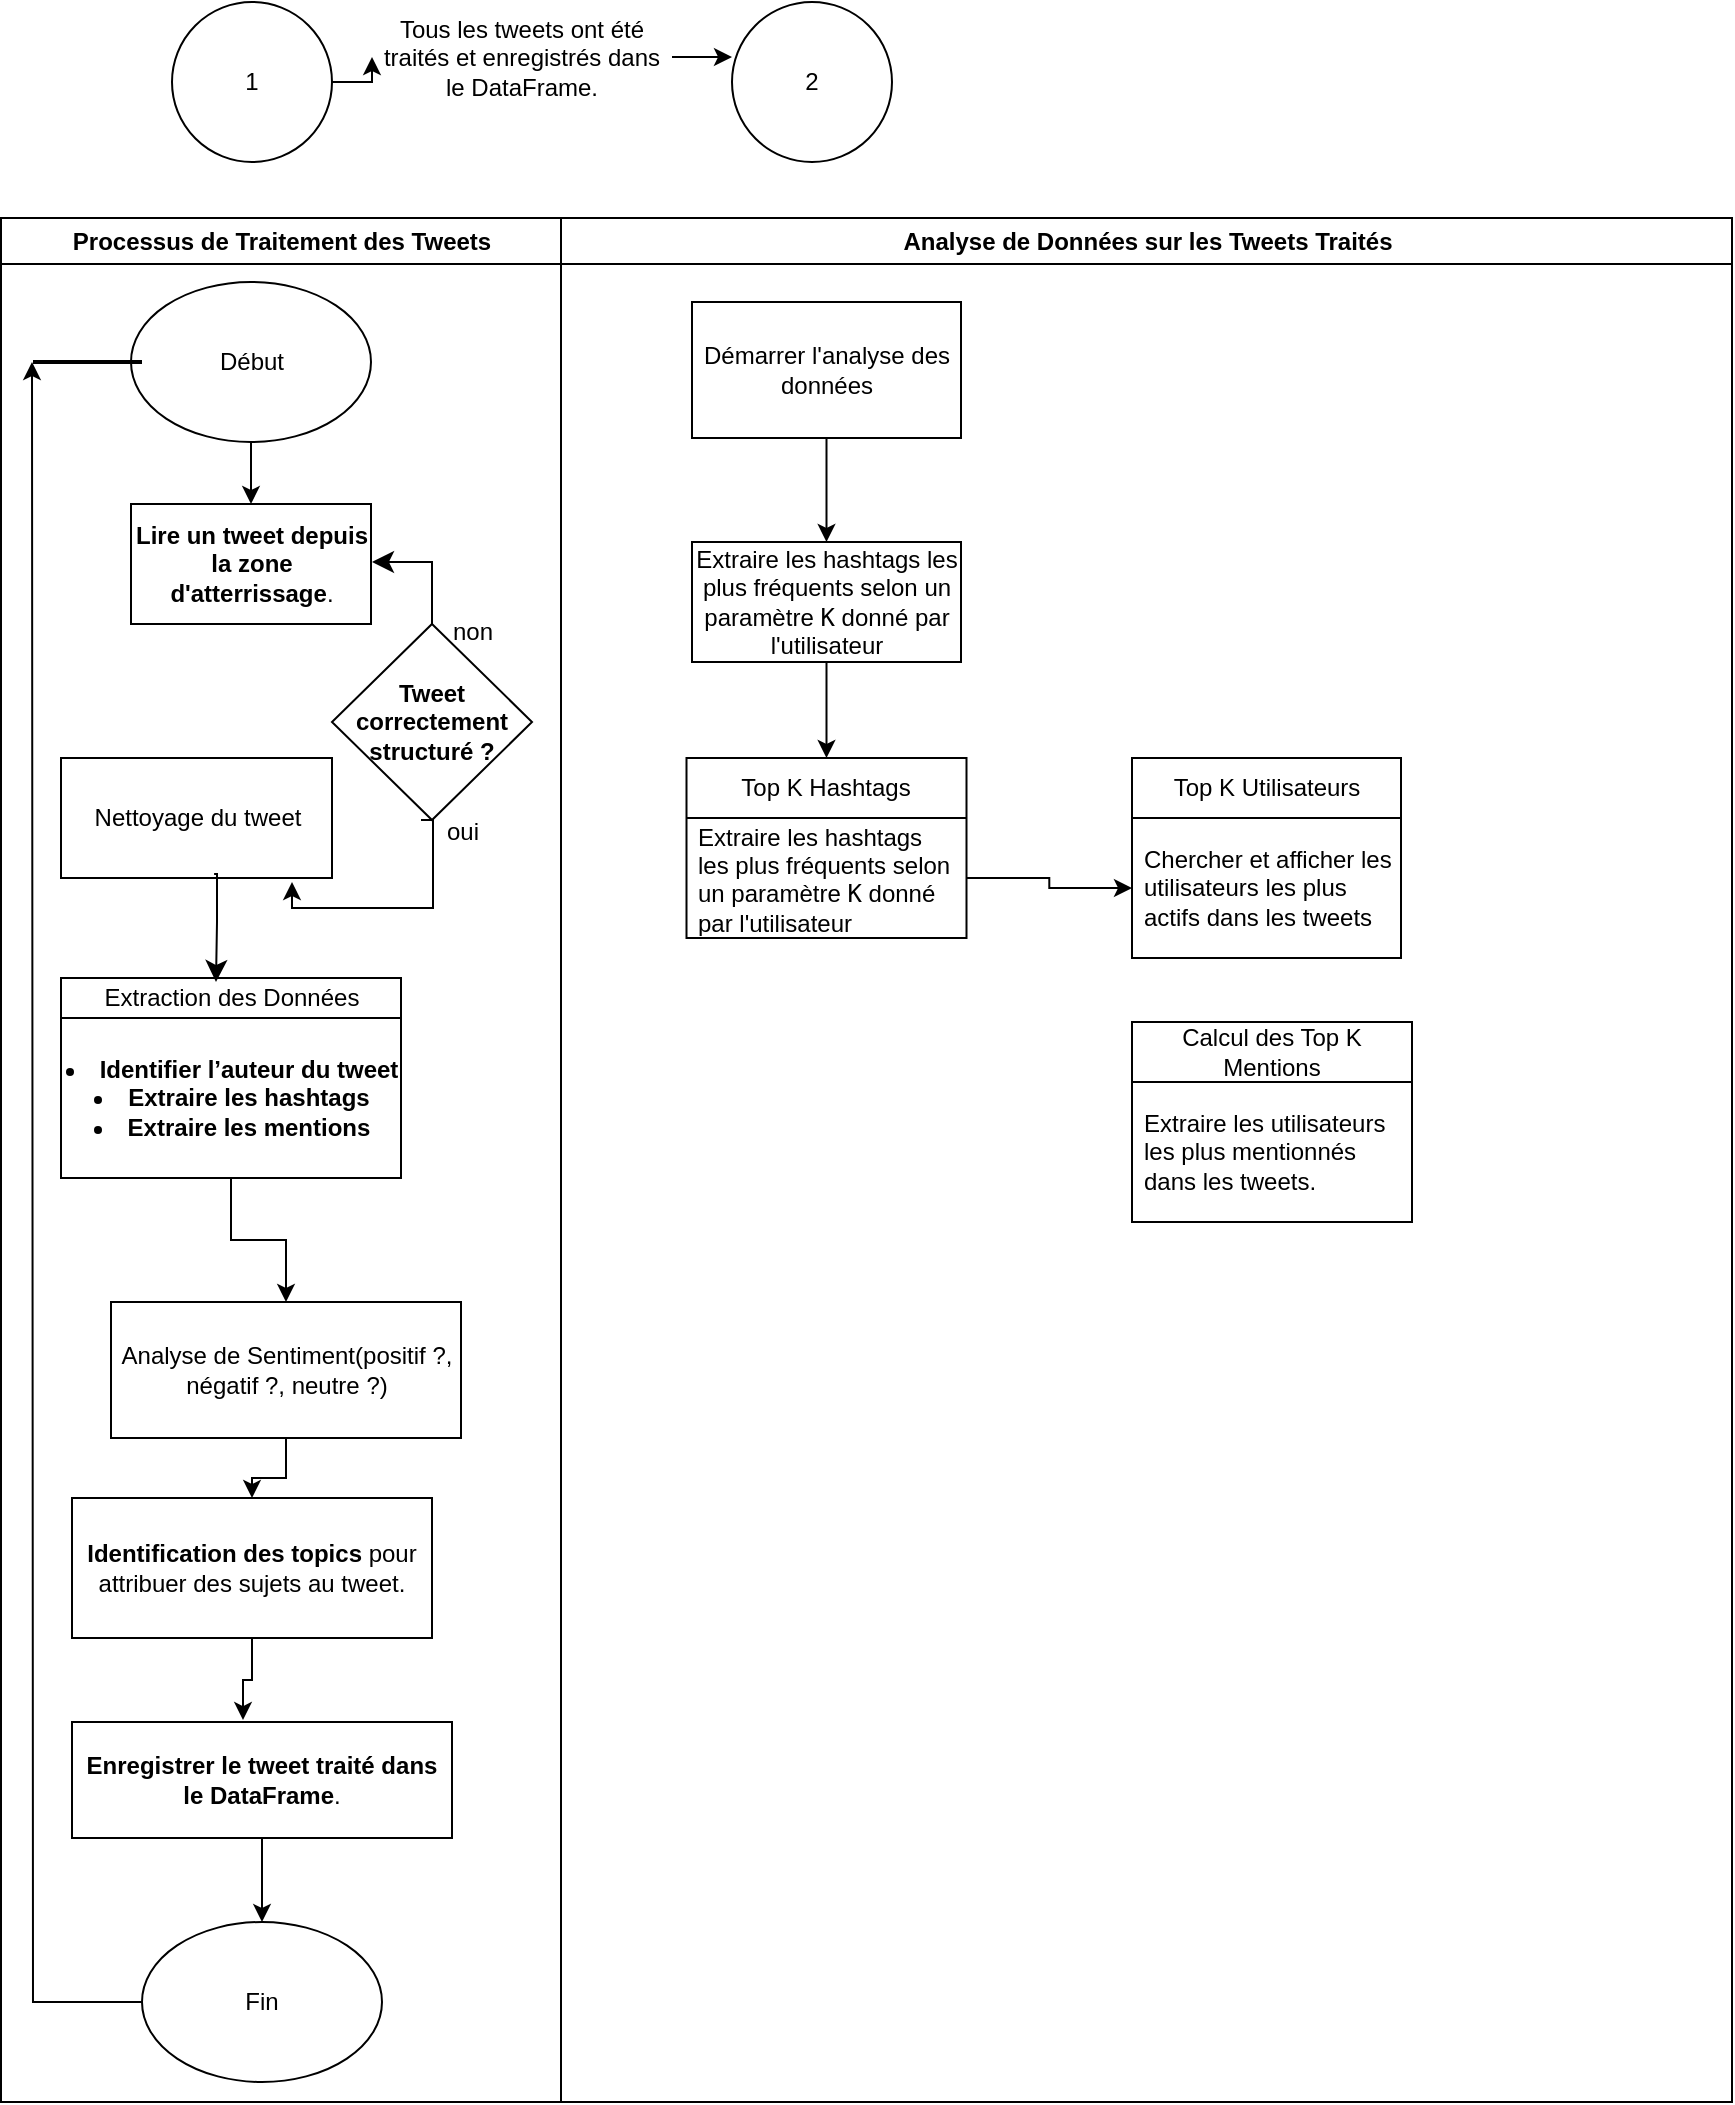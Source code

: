 <mxfile version="24.8.3">
  <diagram name="Page-1" id="e7e014a7-5840-1c2e-5031-d8a46d1fe8dd">
    <mxGraphModel dx="1195" dy="650" grid="1" gridSize="10" guides="1" tooltips="1" connect="1" arrows="1" fold="1" page="1" pageScale="1" pageWidth="1169" pageHeight="826" background="none" math="0" shadow="0">
      <root>
        <mxCell id="0" />
        <mxCell id="1" parent="0" />
        <mxCell id="2" value="Processus de Traitement des Tweets" style="swimlane;whiteSpace=wrap" parent="1" vertex="1">
          <mxGeometry x="164.5" y="128" width="280" height="942" as="geometry" />
        </mxCell>
        <mxCell id="obNz4sW9q6NuTTQlPOyx-42" style="edgeStyle=orthogonalEdgeStyle;rounded=0;orthogonalLoop=1;jettySize=auto;html=1;exitX=0;exitY=0.3;exitDx=0;exitDy=0;exitPerimeter=0;" edge="1" parent="2" source="obNz4sW9q6NuTTQlPOyx-46">
          <mxGeometry relative="1" as="geometry">
            <mxPoint x="215.5" y="322" as="sourcePoint" />
            <mxPoint x="145.5" y="332" as="targetPoint" />
            <Array as="points">
              <mxPoint x="216" y="345" />
              <mxPoint x="146" y="345" />
            </Array>
          </mxGeometry>
        </mxCell>
        <mxCell id="obNz4sW9q6NuTTQlPOyx-60" style="edgeStyle=orthogonalEdgeStyle;rounded=0;orthogonalLoop=1;jettySize=auto;html=1;exitX=0.5;exitY=1;exitDx=0;exitDy=0;entryX=0.5;entryY=0;entryDx=0;entryDy=0;" edge="1" parent="2" source="obNz4sW9q6NuTTQlPOyx-41" target="obNz4sW9q6NuTTQlPOyx-43">
          <mxGeometry relative="1" as="geometry" />
        </mxCell>
        <mxCell id="obNz4sW9q6NuTTQlPOyx-41" value="Début" style="ellipse;whiteSpace=wrap;html=1;" vertex="1" parent="2">
          <mxGeometry x="65" y="32" width="120" height="80" as="geometry" />
        </mxCell>
        <mxCell id="obNz4sW9q6NuTTQlPOyx-43" value="&lt;strong&gt;Lire un tweet depuis la zone d&#39;atterrissage&lt;/strong&gt;." style="rounded=0;whiteSpace=wrap;html=1;" vertex="1" parent="2">
          <mxGeometry x="65" y="143" width="120" height="60" as="geometry" />
        </mxCell>
        <mxCell id="obNz4sW9q6NuTTQlPOyx-44" value="&lt;strong&gt;Tweet correctement structuré ?&lt;/strong&gt;" style="rhombus;whiteSpace=wrap;html=1;" vertex="1" parent="2">
          <mxGeometry x="165.5" y="203" width="100" height="98" as="geometry" />
        </mxCell>
        <mxCell id="obNz4sW9q6NuTTQlPOyx-45" value="Nettoyage du tweet" style="rounded=0;whiteSpace=wrap;html=1;" vertex="1" parent="2">
          <mxGeometry x="30" y="270" width="135.5" height="60" as="geometry" />
        </mxCell>
        <mxCell id="obNz4sW9q6NuTTQlPOyx-46" value="oui" style="text;html=1;align=center;verticalAlign=middle;resizable=0;points=[];autosize=1;strokeColor=none;fillColor=none;" vertex="1" parent="2">
          <mxGeometry x="210" y="292" width="40" height="30" as="geometry" />
        </mxCell>
        <mxCell id="obNz4sW9q6NuTTQlPOyx-47" value="" style="edgeStyle=elbowEdgeStyle;elbow=vertical;endArrow=classic;html=1;curved=0;rounded=0;endSize=8;startSize=8;exitX=0.5;exitY=0;exitDx=0;exitDy=0;" edge="1" parent="2" source="obNz4sW9q6NuTTQlPOyx-44">
          <mxGeometry width="50" height="50" relative="1" as="geometry">
            <mxPoint x="215.5" y="212" as="sourcePoint" />
            <mxPoint x="185.5" y="172" as="targetPoint" />
            <Array as="points">
              <mxPoint x="226" y="172" />
            </Array>
          </mxGeometry>
        </mxCell>
        <mxCell id="obNz4sW9q6NuTTQlPOyx-48" value="non" style="text;html=1;align=center;verticalAlign=middle;resizable=0;points=[];autosize=1;strokeColor=none;fillColor=none;" vertex="1" parent="2">
          <mxGeometry x="215.5" y="192" width="40" height="30" as="geometry" />
        </mxCell>
        <mxCell id="obNz4sW9q6NuTTQlPOyx-50" value="Extraction des Données" style="rounded=0;whiteSpace=wrap;html=1;" vertex="1" parent="2">
          <mxGeometry x="30" y="380" width="170" height="20" as="geometry" />
        </mxCell>
        <mxCell id="obNz4sW9q6NuTTQlPOyx-52" value="" style="edgeStyle=segmentEdgeStyle;endArrow=classic;html=1;curved=0;rounded=0;endSize=8;startSize=8;exitX=0.565;exitY=0.967;exitDx=0;exitDy=0;exitPerimeter=0;" edge="1" parent="2" source="obNz4sW9q6NuTTQlPOyx-45">
          <mxGeometry width="50" height="50" relative="1" as="geometry">
            <mxPoint x="87.5" y="342" as="sourcePoint" />
            <mxPoint x="107.5" y="382" as="targetPoint" />
            <Array as="points">
              <mxPoint x="108" y="328" />
              <mxPoint x="108" y="352" />
            </Array>
          </mxGeometry>
        </mxCell>
        <mxCell id="obNz4sW9q6NuTTQlPOyx-59" style="edgeStyle=orthogonalEdgeStyle;rounded=0;orthogonalLoop=1;jettySize=auto;html=1;exitX=0.5;exitY=1;exitDx=0;exitDy=0;entryX=0.5;entryY=0;entryDx=0;entryDy=0;" edge="1" parent="2" source="obNz4sW9q6NuTTQlPOyx-55" target="obNz4sW9q6NuTTQlPOyx-56">
          <mxGeometry relative="1" as="geometry" />
        </mxCell>
        <mxCell id="obNz4sW9q6NuTTQlPOyx-55" value="&lt;li&gt;&lt;strong&gt;Identifier l’auteur du tweet&lt;/strong&gt;&lt;/li&gt;&lt;li&gt;&lt;strong&gt;Extraire les hashtags&lt;/strong&gt;&lt;/li&gt;&lt;li&gt;&lt;strong&gt;Extraire les mentions&lt;/strong&gt;&lt;/li&gt;" style="rounded=0;whiteSpace=wrap;html=1;" vertex="1" parent="2">
          <mxGeometry x="30" y="400" width="170" height="80" as="geometry" />
        </mxCell>
        <mxCell id="obNz4sW9q6NuTTQlPOyx-62" style="edgeStyle=orthogonalEdgeStyle;rounded=0;orthogonalLoop=1;jettySize=auto;html=1;entryX=0.5;entryY=0;entryDx=0;entryDy=0;" edge="1" parent="2" source="obNz4sW9q6NuTTQlPOyx-56" target="obNz4sW9q6NuTTQlPOyx-61">
          <mxGeometry relative="1" as="geometry" />
        </mxCell>
        <mxCell id="obNz4sW9q6NuTTQlPOyx-56" value="Analyse de Sentiment(positif ?, négatif ?, neutre ?)" style="rounded=0;whiteSpace=wrap;html=1;" vertex="1" parent="2">
          <mxGeometry x="55" y="542" width="175" height="68" as="geometry" />
        </mxCell>
        <mxCell id="obNz4sW9q6NuTTQlPOyx-61" value="&lt;strong&gt;Identification des topics&lt;/strong&gt; pour attribuer des sujets au tweet." style="rounded=0;whiteSpace=wrap;html=1;" vertex="1" parent="2">
          <mxGeometry x="35.5" y="640" width="180" height="70" as="geometry" />
        </mxCell>
        <mxCell id="obNz4sW9q6NuTTQlPOyx-76" style="edgeStyle=orthogonalEdgeStyle;rounded=0;orthogonalLoop=1;jettySize=auto;html=1;entryX=0.5;entryY=0;entryDx=0;entryDy=0;" edge="1" parent="2" source="obNz4sW9q6NuTTQlPOyx-63" target="obNz4sW9q6NuTTQlPOyx-67">
          <mxGeometry relative="1" as="geometry" />
        </mxCell>
        <mxCell id="obNz4sW9q6NuTTQlPOyx-63" value="&lt;strong&gt;Enregistrer le tweet traité dans le DataFrame&lt;/strong&gt;." style="rounded=0;whiteSpace=wrap;html=1;" vertex="1" parent="2">
          <mxGeometry x="35.5" y="752" width="190" height="58" as="geometry" />
        </mxCell>
        <mxCell id="obNz4sW9q6NuTTQlPOyx-65" style="edgeStyle=orthogonalEdgeStyle;rounded=0;orthogonalLoop=1;jettySize=auto;html=1;entryX=0.45;entryY=-0.017;entryDx=0;entryDy=0;entryPerimeter=0;" edge="1" parent="2" source="obNz4sW9q6NuTTQlPOyx-61" target="obNz4sW9q6NuTTQlPOyx-63">
          <mxGeometry relative="1" as="geometry" />
        </mxCell>
        <mxCell id="obNz4sW9q6NuTTQlPOyx-68" style="edgeStyle=orthogonalEdgeStyle;rounded=0;orthogonalLoop=1;jettySize=auto;html=1;" edge="1" parent="2" source="obNz4sW9q6NuTTQlPOyx-67">
          <mxGeometry relative="1" as="geometry">
            <mxPoint x="15.5" y="72" as="targetPoint" />
          </mxGeometry>
        </mxCell>
        <mxCell id="obNz4sW9q6NuTTQlPOyx-67" value="Fin" style="ellipse;whiteSpace=wrap;html=1;" vertex="1" parent="2">
          <mxGeometry x="70.5" y="852" width="120" height="80" as="geometry" />
        </mxCell>
        <mxCell id="obNz4sW9q6NuTTQlPOyx-72" value="" style="line;strokeWidth=2;html=1;" vertex="1" parent="2">
          <mxGeometry x="16" y="67" width="54.5" height="10" as="geometry" />
        </mxCell>
        <mxCell id="3" value="Analyse de Données sur les Tweets Traités" style="swimlane;whiteSpace=wrap" parent="1" vertex="1">
          <mxGeometry x="444.5" y="128" width="585.5" height="942" as="geometry" />
        </mxCell>
        <mxCell id="obNz4sW9q6NuTTQlPOyx-83" style="edgeStyle=orthogonalEdgeStyle;rounded=0;orthogonalLoop=1;jettySize=auto;html=1;exitX=0.5;exitY=1;exitDx=0;exitDy=0;entryX=0.5;entryY=0;entryDx=0;entryDy=0;" edge="1" parent="3" source="obNz4sW9q6NuTTQlPOyx-75" target="obNz4sW9q6NuTTQlPOyx-82">
          <mxGeometry relative="1" as="geometry" />
        </mxCell>
        <mxCell id="obNz4sW9q6NuTTQlPOyx-75" value="Démarrer l&#39;analyse des données" style="rounded=0;whiteSpace=wrap;html=1;" vertex="1" parent="3">
          <mxGeometry x="65.5" y="42" width="134.5" height="68" as="geometry" />
        </mxCell>
        <mxCell id="obNz4sW9q6NuTTQlPOyx-88" style="edgeStyle=orthogonalEdgeStyle;rounded=0;orthogonalLoop=1;jettySize=auto;html=1;exitX=0.5;exitY=1;exitDx=0;exitDy=0;entryX=0.5;entryY=0;entryDx=0;entryDy=0;" edge="1" parent="3" source="obNz4sW9q6NuTTQlPOyx-82" target="obNz4sW9q6NuTTQlPOyx-84">
          <mxGeometry relative="1" as="geometry" />
        </mxCell>
        <mxCell id="obNz4sW9q6NuTTQlPOyx-82" value="Extraire les hashtags les plus fréquents selon un paramètre &lt;code&gt;K&lt;/code&gt; donné par l&#39;utilisateur" style="rounded=0;whiteSpace=wrap;html=1;" vertex="1" parent="3">
          <mxGeometry x="65.5" y="162" width="134.5" height="60" as="geometry" />
        </mxCell>
        <mxCell id="obNz4sW9q6NuTTQlPOyx-84" value="Top K Hashtags" style="swimlane;fontStyle=0;childLayout=stackLayout;horizontal=1;startSize=30;horizontalStack=0;resizeParent=1;resizeParentMax=0;resizeLast=0;collapsible=1;marginBottom=0;whiteSpace=wrap;html=1;" vertex="1" parent="3">
          <mxGeometry x="62.75" y="270" width="140" height="90" as="geometry">
            <mxRectangle x="62.75" y="270" width="130" height="30" as="alternateBounds" />
          </mxGeometry>
        </mxCell>
        <mxCell id="obNz4sW9q6NuTTQlPOyx-85" value="&lt;span style=&quot;text-align: center;&quot;&gt;Extraire les hashtags les plus fréquents selon un paramètre&amp;nbsp;&lt;/span&gt;&lt;code style=&quot;text-align: center;&quot;&gt;K&lt;/code&gt;&lt;span style=&quot;text-align: center;&quot;&gt;&amp;nbsp;donné par l&#39;utilisateur&lt;/span&gt;" style="text;strokeColor=none;fillColor=none;align=left;verticalAlign=middle;spacingLeft=4;spacingRight=4;overflow=hidden;points=[[0,0.5],[1,0.5]];portConstraint=eastwest;rotatable=0;whiteSpace=wrap;html=1;" vertex="1" parent="obNz4sW9q6NuTTQlPOyx-84">
          <mxGeometry y="30" width="140" height="60" as="geometry" />
        </mxCell>
        <mxCell id="obNz4sW9q6NuTTQlPOyx-91" value="Top K Utilisateurs" style="swimlane;fontStyle=0;childLayout=stackLayout;horizontal=1;startSize=30;horizontalStack=0;resizeParent=1;resizeParentMax=0;resizeLast=0;collapsible=1;marginBottom=0;whiteSpace=wrap;html=1;" vertex="1" parent="3">
          <mxGeometry x="285.5" y="270" width="134.5" height="100" as="geometry" />
        </mxCell>
        <mxCell id="obNz4sW9q6NuTTQlPOyx-92" value="Chercher et afficher les utilisateurs les plus actifs dans les tweets" style="text;strokeColor=none;fillColor=none;align=left;verticalAlign=middle;spacingLeft=4;spacingRight=4;overflow=hidden;points=[[0,0.5],[1,0.5]];portConstraint=eastwest;rotatable=0;whiteSpace=wrap;html=1;" vertex="1" parent="obNz4sW9q6NuTTQlPOyx-91">
          <mxGeometry y="30" width="134.5" height="70" as="geometry" />
        </mxCell>
        <mxCell id="obNz4sW9q6NuTTQlPOyx-95" style="edgeStyle=orthogonalEdgeStyle;rounded=0;orthogonalLoop=1;jettySize=auto;html=1;exitX=1;exitY=0.5;exitDx=0;exitDy=0;entryX=0;entryY=0.5;entryDx=0;entryDy=0;" edge="1" parent="3" source="obNz4sW9q6NuTTQlPOyx-85" target="obNz4sW9q6NuTTQlPOyx-92">
          <mxGeometry relative="1" as="geometry">
            <mxPoint x="275.5" y="332" as="targetPoint" />
          </mxGeometry>
        </mxCell>
        <mxCell id="obNz4sW9q6NuTTQlPOyx-100" value="Calcul des Top K Mentions" style="swimlane;fontStyle=0;childLayout=stackLayout;horizontal=1;startSize=30;horizontalStack=0;resizeParent=1;resizeParentMax=0;resizeLast=0;collapsible=1;marginBottom=0;whiteSpace=wrap;html=1;" vertex="1" parent="3">
          <mxGeometry x="285.5" y="402" width="140" height="100" as="geometry" />
        </mxCell>
        <mxCell id="obNz4sW9q6NuTTQlPOyx-101" value="Extraire les utilisateurs les plus mentionnés dans les tweets." style="text;strokeColor=none;fillColor=none;align=left;verticalAlign=middle;spacingLeft=4;spacingRight=4;overflow=hidden;points=[[0,0.5],[1,0.5]];portConstraint=eastwest;rotatable=0;whiteSpace=wrap;html=1;" vertex="1" parent="obNz4sW9q6NuTTQlPOyx-100">
          <mxGeometry y="30" width="140" height="70" as="geometry" />
        </mxCell>
        <mxCell id="obNz4sW9q6NuTTQlPOyx-79" style="edgeStyle=orthogonalEdgeStyle;rounded=0;orthogonalLoop=1;jettySize=auto;html=1;exitX=1;exitY=0.5;exitDx=0;exitDy=0;" edge="1" parent="1" source="obNz4sW9q6NuTTQlPOyx-77" target="obNz4sW9q6NuTTQlPOyx-80">
          <mxGeometry relative="1" as="geometry">
            <mxPoint x="380" y="60" as="targetPoint" />
          </mxGeometry>
        </mxCell>
        <mxCell id="obNz4sW9q6NuTTQlPOyx-77" value="1" style="ellipse;whiteSpace=wrap;html=1;aspect=fixed;" vertex="1" parent="1">
          <mxGeometry x="250" y="20" width="80" height="80" as="geometry" />
        </mxCell>
        <mxCell id="obNz4sW9q6NuTTQlPOyx-78" value="2" style="ellipse;whiteSpace=wrap;html=1;aspect=fixed;" vertex="1" parent="1">
          <mxGeometry x="530" y="20" width="80" height="80" as="geometry" />
        </mxCell>
        <mxCell id="obNz4sW9q6NuTTQlPOyx-80" value="Tous les tweets ont été traités et enregistrés dans le DataFrame." style="text;html=1;align=center;verticalAlign=middle;whiteSpace=wrap;rounded=0;" vertex="1" parent="1">
          <mxGeometry x="350" y="20" width="150" height="55" as="geometry" />
        </mxCell>
        <mxCell id="obNz4sW9q6NuTTQlPOyx-81" style="edgeStyle=orthogonalEdgeStyle;rounded=0;orthogonalLoop=1;jettySize=auto;html=1;exitX=1;exitY=0.5;exitDx=0;exitDy=0;entryX=0;entryY=0.344;entryDx=0;entryDy=0;entryPerimeter=0;" edge="1" parent="1" source="obNz4sW9q6NuTTQlPOyx-80" target="obNz4sW9q6NuTTQlPOyx-78">
          <mxGeometry relative="1" as="geometry" />
        </mxCell>
      </root>
    </mxGraphModel>
  </diagram>
</mxfile>
